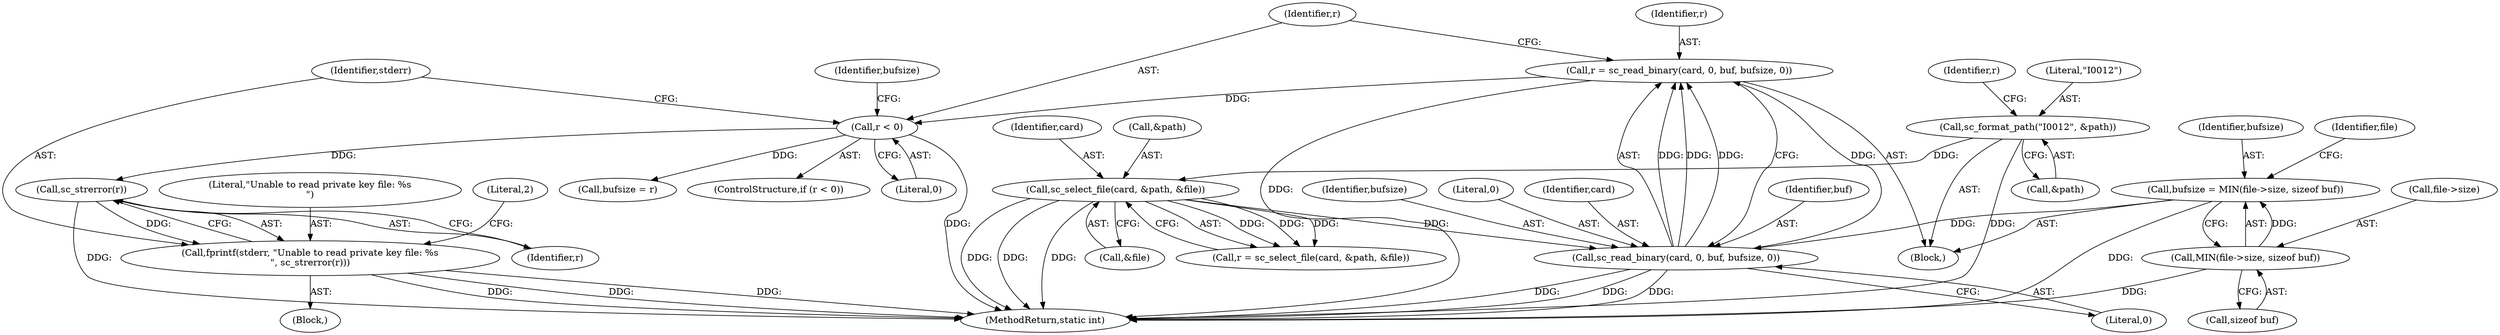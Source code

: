 digraph "0_OpenSC_360e95d45ac4123255a4c796db96337f332160ad#diff-d643a0fa169471dbf2912f4866dc49c5_8@API" {
"1000186" [label="(Call,sc_strerror(r))"];
"1000179" [label="(Call,r < 0)"];
"1000170" [label="(Call,r = sc_read_binary(card, 0, buf, bufsize, 0))"];
"1000172" [label="(Call,sc_read_binary(card, 0, buf, bufsize, 0))"];
"1000127" [label="(Call,sc_select_file(card, &path, &file))"];
"1000121" [label="(Call,sc_format_path(\"I0012\", &path))"];
"1000160" [label="(Call,bufsize = MIN(file->size, sizeof buf))"];
"1000162" [label="(Call,MIN(file->size, sizeof buf))"];
"1000183" [label="(Call,fprintf(stderr, \"Unable to read private key file: %s\n\", sc_strerror(r)))"];
"1000187" [label="(Identifier,r)"];
"1000123" [label="(Call,&path)"];
"1000131" [label="(Call,&file)"];
"1000172" [label="(Call,sc_read_binary(card, 0, buf, bufsize, 0))"];
"1000185" [label="(Literal,\"Unable to read private key file: %s\n\")"];
"1000183" [label="(Call,fprintf(stderr, \"Unable to read private key file: %s\n\", sc_strerror(r)))"];
"1000186" [label="(Call,sc_strerror(r))"];
"1000161" [label="(Identifier,bufsize)"];
"1000189" [label="(Literal,2)"];
"1000170" [label="(Call,r = sc_read_binary(card, 0, buf, bufsize, 0))"];
"1000122" [label="(Literal,\"I0012\")"];
"1000175" [label="(Identifier,buf)"];
"1000163" [label="(Call,file->size)"];
"1000176" [label="(Identifier,bufsize)"];
"1000162" [label="(Call,MIN(file->size, sizeof buf))"];
"1000177" [label="(Literal,0)"];
"1000166" [label="(Call,sizeof buf)"];
"1000126" [label="(Identifier,r)"];
"1000181" [label="(Literal,0)"];
"1000180" [label="(Identifier,r)"];
"1000127" [label="(Call,sc_select_file(card, &path, &file))"];
"1000190" [label="(Call,bufsize = r)"];
"1000184" [label="(Identifier,stderr)"];
"1000125" [label="(Call,r = sc_select_file(card, &path, &file))"];
"1000252" [label="(MethodReturn,static int)"];
"1000178" [label="(ControlStructure,if (r < 0))"];
"1000174" [label="(Literal,0)"];
"1000128" [label="(Identifier,card)"];
"1000169" [label="(Identifier,file)"];
"1000171" [label="(Identifier,r)"];
"1000191" [label="(Identifier,bufsize)"];
"1000173" [label="(Identifier,card)"];
"1000179" [label="(Call,r < 0)"];
"1000129" [label="(Call,&path)"];
"1000160" [label="(Call,bufsize = MIN(file->size, sizeof buf))"];
"1000121" [label="(Call,sc_format_path(\"I0012\", &path))"];
"1000102" [label="(Block,)"];
"1000182" [label="(Block,)"];
"1000186" -> "1000183"  [label="AST: "];
"1000186" -> "1000187"  [label="CFG: "];
"1000187" -> "1000186"  [label="AST: "];
"1000183" -> "1000186"  [label="CFG: "];
"1000186" -> "1000252"  [label="DDG: "];
"1000186" -> "1000183"  [label="DDG: "];
"1000179" -> "1000186"  [label="DDG: "];
"1000179" -> "1000178"  [label="AST: "];
"1000179" -> "1000181"  [label="CFG: "];
"1000180" -> "1000179"  [label="AST: "];
"1000181" -> "1000179"  [label="AST: "];
"1000184" -> "1000179"  [label="CFG: "];
"1000191" -> "1000179"  [label="CFG: "];
"1000179" -> "1000252"  [label="DDG: "];
"1000170" -> "1000179"  [label="DDG: "];
"1000179" -> "1000190"  [label="DDG: "];
"1000170" -> "1000102"  [label="AST: "];
"1000170" -> "1000172"  [label="CFG: "];
"1000171" -> "1000170"  [label="AST: "];
"1000172" -> "1000170"  [label="AST: "];
"1000180" -> "1000170"  [label="CFG: "];
"1000170" -> "1000252"  [label="DDG: "];
"1000172" -> "1000170"  [label="DDG: "];
"1000172" -> "1000170"  [label="DDG: "];
"1000172" -> "1000170"  [label="DDG: "];
"1000172" -> "1000170"  [label="DDG: "];
"1000172" -> "1000177"  [label="CFG: "];
"1000173" -> "1000172"  [label="AST: "];
"1000174" -> "1000172"  [label="AST: "];
"1000175" -> "1000172"  [label="AST: "];
"1000176" -> "1000172"  [label="AST: "];
"1000177" -> "1000172"  [label="AST: "];
"1000172" -> "1000252"  [label="DDG: "];
"1000172" -> "1000252"  [label="DDG: "];
"1000172" -> "1000252"  [label="DDG: "];
"1000127" -> "1000172"  [label="DDG: "];
"1000160" -> "1000172"  [label="DDG: "];
"1000127" -> "1000125"  [label="AST: "];
"1000127" -> "1000131"  [label="CFG: "];
"1000128" -> "1000127"  [label="AST: "];
"1000129" -> "1000127"  [label="AST: "];
"1000131" -> "1000127"  [label="AST: "];
"1000125" -> "1000127"  [label="CFG: "];
"1000127" -> "1000252"  [label="DDG: "];
"1000127" -> "1000252"  [label="DDG: "];
"1000127" -> "1000252"  [label="DDG: "];
"1000127" -> "1000125"  [label="DDG: "];
"1000127" -> "1000125"  [label="DDG: "];
"1000127" -> "1000125"  [label="DDG: "];
"1000121" -> "1000127"  [label="DDG: "];
"1000121" -> "1000102"  [label="AST: "];
"1000121" -> "1000123"  [label="CFG: "];
"1000122" -> "1000121"  [label="AST: "];
"1000123" -> "1000121"  [label="AST: "];
"1000126" -> "1000121"  [label="CFG: "];
"1000121" -> "1000252"  [label="DDG: "];
"1000160" -> "1000102"  [label="AST: "];
"1000160" -> "1000162"  [label="CFG: "];
"1000161" -> "1000160"  [label="AST: "];
"1000162" -> "1000160"  [label="AST: "];
"1000169" -> "1000160"  [label="CFG: "];
"1000160" -> "1000252"  [label="DDG: "];
"1000162" -> "1000160"  [label="DDG: "];
"1000162" -> "1000166"  [label="CFG: "];
"1000163" -> "1000162"  [label="AST: "];
"1000166" -> "1000162"  [label="AST: "];
"1000162" -> "1000252"  [label="DDG: "];
"1000183" -> "1000182"  [label="AST: "];
"1000184" -> "1000183"  [label="AST: "];
"1000185" -> "1000183"  [label="AST: "];
"1000189" -> "1000183"  [label="CFG: "];
"1000183" -> "1000252"  [label="DDG: "];
"1000183" -> "1000252"  [label="DDG: "];
"1000183" -> "1000252"  [label="DDG: "];
}

